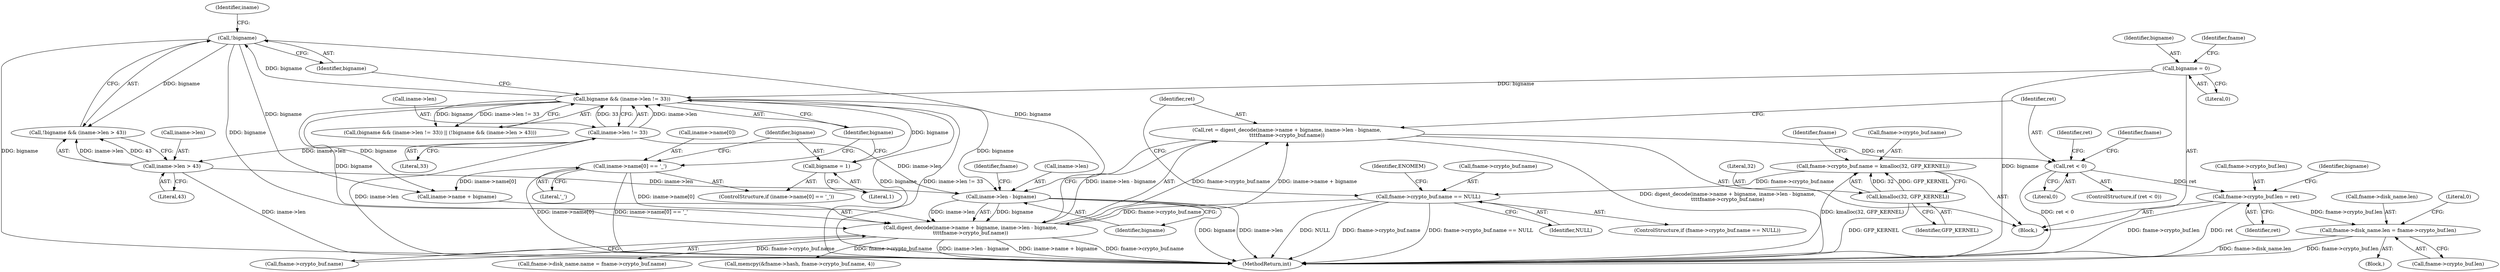 digraph "0_linux_1b53cf9815bb4744958d41f3795d5d5a1d365e2d_0@integer" {
"1000281" [label="(Call,ret = digest_decode(iname->name + bigname, iname->len - bigname,\n\t\t\t\tfname->crypto_buf.name))"];
"1000283" [label="(Call,digest_decode(iname->name + bigname, iname->len - bigname,\n\t\t\t\tfname->crypto_buf.name))"];
"1000231" [label="(Call,iname->name[0] == '_')"];
"1000251" [label="(Call,!bigname)"];
"1000243" [label="(Call,bigname && (iname->len != 33))"];
"1000238" [label="(Call,bigname = 1)"];
"1000112" [label="(Call,bigname = 0)"];
"1000245" [label="(Call,iname->len != 33)"];
"1000289" [label="(Call,iname->len - bigname)"];
"1000253" [label="(Call,iname->len > 43)"];
"1000271" [label="(Call,fname->crypto_buf.name == NULL)"];
"1000261" [label="(Call,fname->crypto_buf.name = kmalloc(32, GFP_KERNEL))"];
"1000267" [label="(Call,kmalloc(32, GFP_KERNEL))"];
"1000300" [label="(Call,ret < 0)"];
"1000309" [label="(Call,fname->crypto_buf.len = ret)"];
"1000356" [label="(Call,fname->disk_name.len = fname->crypto_buf.len)"];
"1000238" [label="(Call,bigname = 1)"];
"1000296" [label="(Identifier,fname)"];
"1000239" [label="(Identifier,bigname)"];
"1000257" [label="(Literal,43)"];
"1000284" [label="(Call,iname->name + bigname)"];
"1000302" [label="(Literal,0)"];
"1000356" [label="(Call,fname->disk_name.len = fname->crypto_buf.len)"];
"1000254" [label="(Call,iname->len)"];
"1000244" [label="(Identifier,bigname)"];
"1000253" [label="(Call,iname->len > 43)"];
"1000270" [label="(ControlStructure,if (fname->crypto_buf.name == NULL))"];
"1000251" [label="(Call,!bigname)"];
"1000262" [label="(Call,fname->crypto_buf.name)"];
"1000315" [label="(Identifier,ret)"];
"1000357" [label="(Call,fname->disk_name.len)"];
"1000255" [label="(Identifier,iname)"];
"1000289" [label="(Call,iname->len - bigname)"];
"1000245" [label="(Call,iname->len != 33)"];
"1000274" [label="(Identifier,fname)"];
"1000272" [label="(Call,fname->crypto_buf.name)"];
"1000271" [label="(Call,fname->crypto_buf.name == NULL)"];
"1000300" [label="(Call,ret < 0)"];
"1000269" [label="(Identifier,GFP_KERNEL)"];
"1000112" [label="(Call,bigname = 0)"];
"1000114" [label="(Literal,0)"];
"1000250" [label="(Call,!bigname && (iname->len > 43))"];
"1000293" [label="(Identifier,bigname)"];
"1000267" [label="(Call,kmalloc(32, GFP_KERNEL))"];
"1000310" [label="(Call,fname->crypto_buf.len)"];
"1000261" [label="(Call,fname->crypto_buf.name = kmalloc(32, GFP_KERNEL))"];
"1000362" [label="(Call,fname->crypto_buf.len)"];
"1000317" [label="(Identifier,bigname)"];
"1000280" [label="(Identifier,ENOMEM)"];
"1000106" [label="(Block,)"];
"1000312" [label="(Identifier,fname)"];
"1000240" [label="(Literal,1)"];
"1000277" [label="(Identifier,NULL)"];
"1000281" [label="(Call,ret = digest_decode(iname->name + bigname, iname->len - bigname,\n\t\t\t\tfname->crypto_buf.name))"];
"1000319" [label="(Call,memcpy(&fname->hash, fname->crypto_buf.name, 4))"];
"1000345" [label="(Call,fname->disk_name.name = fname->crypto_buf.name)"];
"1000344" [label="(Block,)"];
"1000377" [label="(MethodReturn,int)"];
"1000309" [label="(Call,fname->crypto_buf.len = ret)"];
"1000113" [label="(Identifier,bigname)"];
"1000231" [label="(Call,iname->name[0] == '_')"];
"1000299" [label="(ControlStructure,if (ret < 0))"];
"1000252" [label="(Identifier,bigname)"];
"1000242" [label="(Call,(bigname && (iname->len != 33)) || (!bigname && (iname->len > 43)))"];
"1000368" [label="(Literal,0)"];
"1000237" [label="(Literal,'_')"];
"1000301" [label="(Identifier,ret)"];
"1000283" [label="(Call,digest_decode(iname->name + bigname, iname->len - bigname,\n\t\t\t\tfname->crypto_buf.name))"];
"1000282" [label="(Identifier,ret)"];
"1000116" [label="(Identifier,fname)"];
"1000294" [label="(Call,fname->crypto_buf.name)"];
"1000243" [label="(Call,bigname && (iname->len != 33))"];
"1000230" [label="(ControlStructure,if (iname->name[0] == '_'))"];
"1000290" [label="(Call,iname->len)"];
"1000268" [label="(Literal,32)"];
"1000305" [label="(Identifier,ret)"];
"1000249" [label="(Literal,33)"];
"1000246" [label="(Call,iname->len)"];
"1000232" [label="(Call,iname->name[0])"];
"1000281" -> "1000106"  [label="AST: "];
"1000281" -> "1000283"  [label="CFG: "];
"1000282" -> "1000281"  [label="AST: "];
"1000283" -> "1000281"  [label="AST: "];
"1000301" -> "1000281"  [label="CFG: "];
"1000281" -> "1000377"  [label="DDG: digest_decode(iname->name + bigname, iname->len - bigname,\n\t\t\t\tfname->crypto_buf.name)"];
"1000283" -> "1000281"  [label="DDG: iname->name + bigname"];
"1000283" -> "1000281"  [label="DDG: iname->len - bigname"];
"1000283" -> "1000281"  [label="DDG: fname->crypto_buf.name"];
"1000281" -> "1000300"  [label="DDG: ret"];
"1000283" -> "1000294"  [label="CFG: "];
"1000284" -> "1000283"  [label="AST: "];
"1000289" -> "1000283"  [label="AST: "];
"1000294" -> "1000283"  [label="AST: "];
"1000283" -> "1000377"  [label="DDG: iname->name + bigname"];
"1000283" -> "1000377"  [label="DDG: fname->crypto_buf.name"];
"1000283" -> "1000377"  [label="DDG: iname->len - bigname"];
"1000231" -> "1000283"  [label="DDG: iname->name[0]"];
"1000251" -> "1000283"  [label="DDG: bigname"];
"1000243" -> "1000283"  [label="DDG: bigname"];
"1000289" -> "1000283"  [label="DDG: iname->len"];
"1000289" -> "1000283"  [label="DDG: bigname"];
"1000271" -> "1000283"  [label="DDG: fname->crypto_buf.name"];
"1000283" -> "1000319"  [label="DDG: fname->crypto_buf.name"];
"1000283" -> "1000345"  [label="DDG: fname->crypto_buf.name"];
"1000231" -> "1000230"  [label="AST: "];
"1000231" -> "1000237"  [label="CFG: "];
"1000232" -> "1000231"  [label="AST: "];
"1000237" -> "1000231"  [label="AST: "];
"1000239" -> "1000231"  [label="CFG: "];
"1000244" -> "1000231"  [label="CFG: "];
"1000231" -> "1000377"  [label="DDG: iname->name[0]"];
"1000231" -> "1000377"  [label="DDG: iname->name[0] == '_'"];
"1000231" -> "1000284"  [label="DDG: iname->name[0]"];
"1000251" -> "1000250"  [label="AST: "];
"1000251" -> "1000252"  [label="CFG: "];
"1000252" -> "1000251"  [label="AST: "];
"1000255" -> "1000251"  [label="CFG: "];
"1000250" -> "1000251"  [label="CFG: "];
"1000251" -> "1000377"  [label="DDG: bigname"];
"1000251" -> "1000250"  [label="DDG: bigname"];
"1000243" -> "1000251"  [label="DDG: bigname"];
"1000251" -> "1000284"  [label="DDG: bigname"];
"1000251" -> "1000289"  [label="DDG: bigname"];
"1000243" -> "1000242"  [label="AST: "];
"1000243" -> "1000244"  [label="CFG: "];
"1000243" -> "1000245"  [label="CFG: "];
"1000244" -> "1000243"  [label="AST: "];
"1000245" -> "1000243"  [label="AST: "];
"1000252" -> "1000243"  [label="CFG: "];
"1000242" -> "1000243"  [label="CFG: "];
"1000243" -> "1000377"  [label="DDG: bigname"];
"1000243" -> "1000377"  [label="DDG: iname->len != 33"];
"1000243" -> "1000242"  [label="DDG: bigname"];
"1000243" -> "1000242"  [label="DDG: iname->len != 33"];
"1000238" -> "1000243"  [label="DDG: bigname"];
"1000112" -> "1000243"  [label="DDG: bigname"];
"1000245" -> "1000243"  [label="DDG: iname->len"];
"1000245" -> "1000243"  [label="DDG: 33"];
"1000243" -> "1000284"  [label="DDG: bigname"];
"1000243" -> "1000289"  [label="DDG: bigname"];
"1000238" -> "1000230"  [label="AST: "];
"1000238" -> "1000240"  [label="CFG: "];
"1000239" -> "1000238"  [label="AST: "];
"1000240" -> "1000238"  [label="AST: "];
"1000244" -> "1000238"  [label="CFG: "];
"1000112" -> "1000106"  [label="AST: "];
"1000112" -> "1000114"  [label="CFG: "];
"1000113" -> "1000112"  [label="AST: "];
"1000114" -> "1000112"  [label="AST: "];
"1000116" -> "1000112"  [label="CFG: "];
"1000112" -> "1000377"  [label="DDG: bigname"];
"1000245" -> "1000249"  [label="CFG: "];
"1000246" -> "1000245"  [label="AST: "];
"1000249" -> "1000245"  [label="AST: "];
"1000245" -> "1000377"  [label="DDG: iname->len"];
"1000245" -> "1000253"  [label="DDG: iname->len"];
"1000245" -> "1000289"  [label="DDG: iname->len"];
"1000289" -> "1000293"  [label="CFG: "];
"1000290" -> "1000289"  [label="AST: "];
"1000293" -> "1000289"  [label="AST: "];
"1000296" -> "1000289"  [label="CFG: "];
"1000289" -> "1000377"  [label="DDG: iname->len"];
"1000289" -> "1000377"  [label="DDG: bigname"];
"1000253" -> "1000289"  [label="DDG: iname->len"];
"1000253" -> "1000250"  [label="AST: "];
"1000253" -> "1000257"  [label="CFG: "];
"1000254" -> "1000253"  [label="AST: "];
"1000257" -> "1000253"  [label="AST: "];
"1000250" -> "1000253"  [label="CFG: "];
"1000253" -> "1000377"  [label="DDG: iname->len"];
"1000253" -> "1000250"  [label="DDG: iname->len"];
"1000253" -> "1000250"  [label="DDG: 43"];
"1000271" -> "1000270"  [label="AST: "];
"1000271" -> "1000277"  [label="CFG: "];
"1000272" -> "1000271"  [label="AST: "];
"1000277" -> "1000271"  [label="AST: "];
"1000280" -> "1000271"  [label="CFG: "];
"1000282" -> "1000271"  [label="CFG: "];
"1000271" -> "1000377"  [label="DDG: NULL"];
"1000271" -> "1000377"  [label="DDG: fname->crypto_buf.name"];
"1000271" -> "1000377"  [label="DDG: fname->crypto_buf.name == NULL"];
"1000261" -> "1000271"  [label="DDG: fname->crypto_buf.name"];
"1000261" -> "1000106"  [label="AST: "];
"1000261" -> "1000267"  [label="CFG: "];
"1000262" -> "1000261"  [label="AST: "];
"1000267" -> "1000261"  [label="AST: "];
"1000274" -> "1000261"  [label="CFG: "];
"1000261" -> "1000377"  [label="DDG: kmalloc(32, GFP_KERNEL)"];
"1000267" -> "1000261"  [label="DDG: 32"];
"1000267" -> "1000261"  [label="DDG: GFP_KERNEL"];
"1000267" -> "1000269"  [label="CFG: "];
"1000268" -> "1000267"  [label="AST: "];
"1000269" -> "1000267"  [label="AST: "];
"1000267" -> "1000377"  [label="DDG: GFP_KERNEL"];
"1000300" -> "1000299"  [label="AST: "];
"1000300" -> "1000302"  [label="CFG: "];
"1000301" -> "1000300"  [label="AST: "];
"1000302" -> "1000300"  [label="AST: "];
"1000305" -> "1000300"  [label="CFG: "];
"1000312" -> "1000300"  [label="CFG: "];
"1000300" -> "1000377"  [label="DDG: ret < 0"];
"1000300" -> "1000309"  [label="DDG: ret"];
"1000309" -> "1000106"  [label="AST: "];
"1000309" -> "1000315"  [label="CFG: "];
"1000310" -> "1000309"  [label="AST: "];
"1000315" -> "1000309"  [label="AST: "];
"1000317" -> "1000309"  [label="CFG: "];
"1000309" -> "1000377"  [label="DDG: fname->crypto_buf.len"];
"1000309" -> "1000377"  [label="DDG: ret"];
"1000309" -> "1000356"  [label="DDG: fname->crypto_buf.len"];
"1000356" -> "1000344"  [label="AST: "];
"1000356" -> "1000362"  [label="CFG: "];
"1000357" -> "1000356"  [label="AST: "];
"1000362" -> "1000356"  [label="AST: "];
"1000368" -> "1000356"  [label="CFG: "];
"1000356" -> "1000377"  [label="DDG: fname->disk_name.len"];
"1000356" -> "1000377"  [label="DDG: fname->crypto_buf.len"];
}
